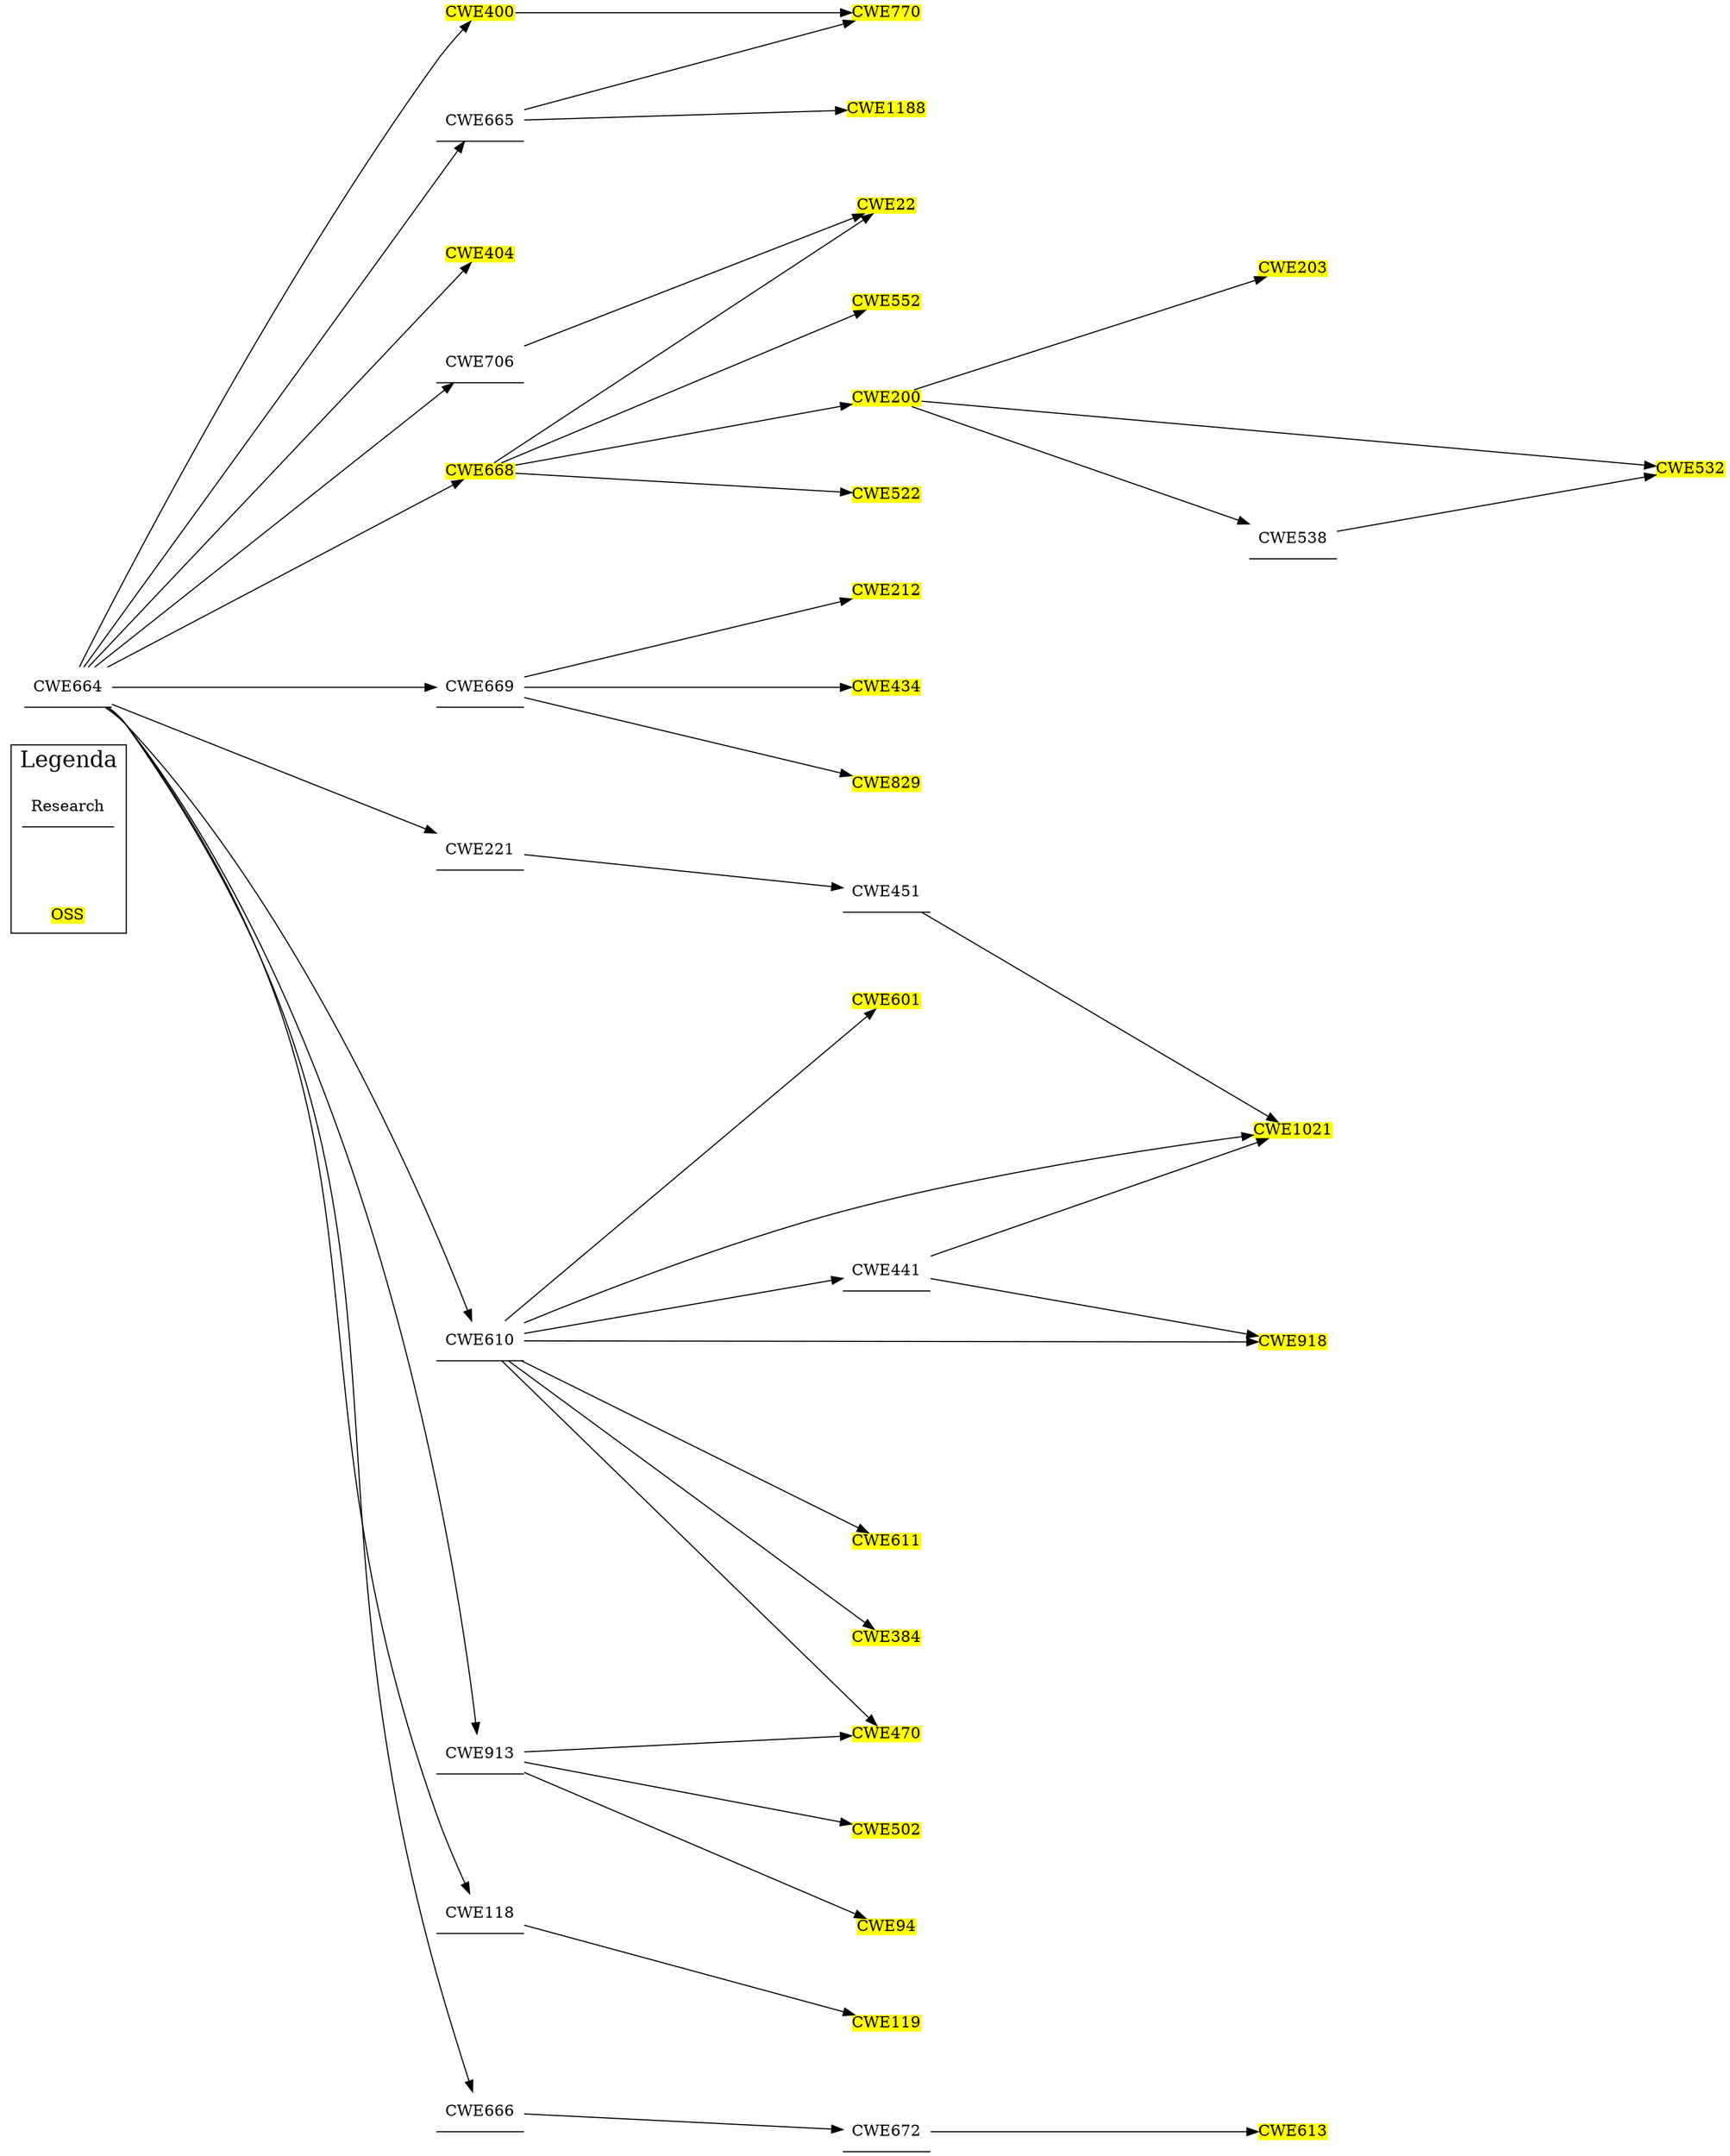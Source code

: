 digraph "Family Tree" {
	graph [nodesep=1 rankdir=LR ranksep=4 splines=true]
	subgraph clusterA {
		node [shape=plaintext]
		label=Legenda
		fontsize=20
		Research [label=Research color=black fillcolor=white shape=underline style=filled]
		OSS [label=OSS color=black fillcolor=yellow shape=plain style=filled]
	}
	CWE664 [label=CWE664 color=black fillcolor=white shape=underline style=filled]
	CWE400 [label=CWE400 color=black fillcolor=yellow shape=plain style=filled]
	CWE404 [label=CWE404 color=black fillcolor=yellow shape=plain style=filled]
	CWE668 [label=CWE668 color=black fillcolor=yellow shape=plain style=filled]
	CWE669 [label=CWE669 color=black fillcolor=white shape=underline style=filled]
	CWE706 [label=CWE706 color=black fillcolor=white shape=underline style=filled]
	CWE610 [label=CWE610 color=black fillcolor=white shape=underline style=filled]
	CWE118 [label=CWE118 color=black fillcolor=white shape=underline style=filled]
	CWE913 [label=CWE913 color=black fillcolor=white shape=underline style=filled]
	CWE665 [label=CWE665 color=black fillcolor=white shape=underline style=filled]
	CWE221 [label=CWE221 color=black fillcolor=white shape=underline style=filled]
	CWE666 [label=CWE666 color=black fillcolor=white shape=underline style=filled]
	CWE770 [label=CWE770 color=black fillcolor=yellow shape=plain style=filled]
	CWE552 [label=CWE552 color=black fillcolor=yellow shape=plain style=filled]
	CWE22 [label=CWE22 color=black fillcolor=yellow shape=plain style=filled]
	CWE200 [label=CWE200 color=black fillcolor=yellow shape=plain style=filled]
	CWE522 [label=CWE522 color=black fillcolor=yellow shape=plain style=filled]
	CWE212 [label=CWE212 color=black fillcolor=yellow shape=plain style=filled]
	CWE434 [label=CWE434 color=black fillcolor=yellow shape=plain style=filled]
	CWE829 [label=CWE829 color=black fillcolor=yellow shape=plain style=filled]
	CWE601 [label=CWE601 color=black fillcolor=yellow shape=plain style=filled]
	CWE1021 [label=CWE1021 color=black fillcolor=yellow shape=plain style=filled]
	CWE918 [label=CWE918 color=black fillcolor=yellow shape=plain style=filled]
	CWE611 [label=CWE611 color=black fillcolor=yellow shape=plain style=filled]
	CWE470 [label=CWE470 color=black fillcolor=yellow shape=plain style=filled]
	CWE384 [label=CWE384 color=black fillcolor=yellow shape=plain style=filled]
	CWE441 [label=CWE441 color=black fillcolor=white shape=underline style=filled]
	CWE119 [label=CWE119 color=black fillcolor=yellow shape=plain style=filled]
	CWE502 [label=CWE502 color=black fillcolor=yellow shape=plain style=filled]
	CWE94 [label=CWE94 color=black fillcolor=yellow shape=plain style=filled]
	CWE1188 [label=CWE1188 color=black fillcolor=yellow shape=plain style=filled]
	CWE451 [label=CWE451 color=black fillcolor=white shape=underline style=filled]
	CWE672 [label=CWE672 color=black fillcolor=white shape=underline style=filled]
	CWE203 [label=CWE203 color=black fillcolor=yellow shape=plain style=filled]
	CWE532 [label=CWE532 color=black fillcolor=yellow shape=plain style=filled]
	CWE538 [label=CWE538 color=black fillcolor=white shape=underline style=filled]
	CWE613 [label=CWE613 color=black fillcolor=yellow shape=plain style=filled]
	CWE664 -> CWE400
	CWE664 -> CWE404
	CWE664 -> CWE668
	CWE664 -> CWE669
	CWE664 -> CWE706
	CWE664 -> CWE610
	CWE664 -> CWE118
	CWE664 -> CWE913
	CWE664 -> CWE665
	CWE664 -> CWE221
	CWE664 -> CWE666
	CWE400 -> CWE770
	CWE668 -> CWE552
	CWE668 -> CWE22
	CWE668 -> CWE200
	CWE668 -> CWE522
	CWE669 -> CWE212
	CWE669 -> CWE434
	CWE669 -> CWE829
	CWE706 -> CWE22
	CWE610 -> CWE601
	CWE610 -> CWE1021
	CWE610 -> CWE918
	CWE610 -> CWE611
	CWE610 -> CWE470
	CWE610 -> CWE384
	CWE610 -> CWE441
	CWE118 -> CWE119
	CWE913 -> CWE502
	CWE913 -> CWE470
	CWE913 -> CWE94
	CWE665 -> CWE770
	CWE665 -> CWE1188
	CWE221 -> CWE451
	CWE666 -> CWE672
	CWE200 -> CWE203
	CWE200 -> CWE532
	CWE200 -> CWE538
	CWE441 -> CWE1021
	CWE441 -> CWE918
	CWE451 -> CWE1021
	CWE672 -> CWE613
	CWE538 -> CWE532
}
